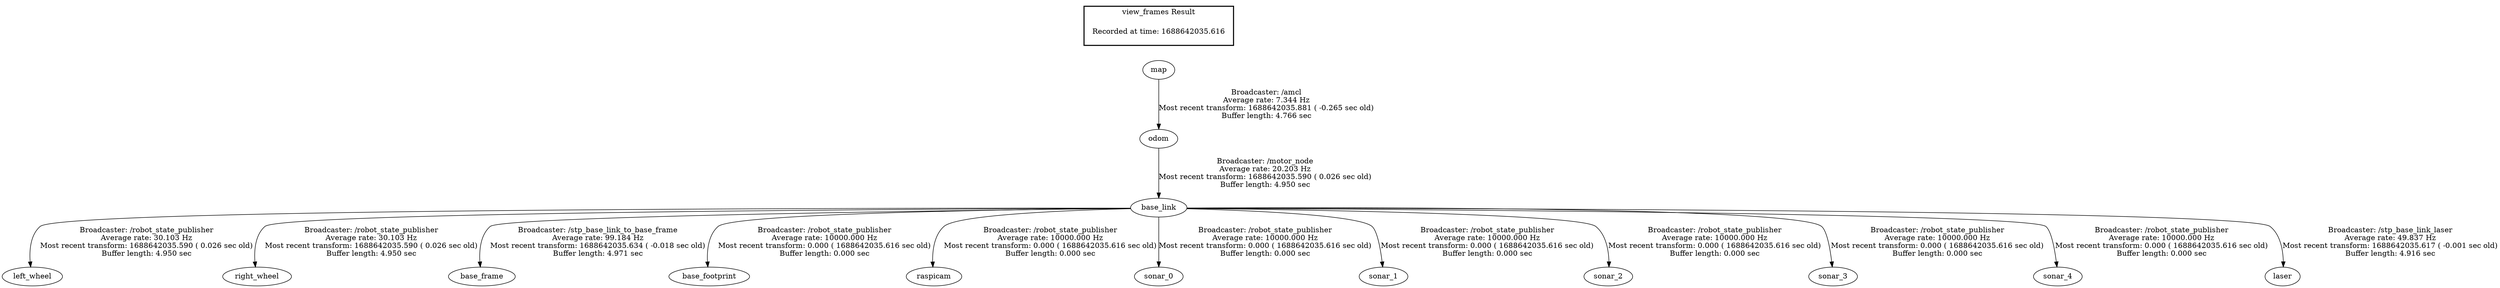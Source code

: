 digraph G {
"base_link" -> "left_wheel"[label="Broadcaster: /robot_state_publisher\nAverage rate: 30.103 Hz\nMost recent transform: 1688642035.590 ( 0.026 sec old)\nBuffer length: 4.950 sec\n"];
"odom" -> "base_link"[label="Broadcaster: /motor_node\nAverage rate: 20.203 Hz\nMost recent transform: 1688642035.590 ( 0.026 sec old)\nBuffer length: 4.950 sec\n"];
"base_link" -> "right_wheel"[label="Broadcaster: /robot_state_publisher\nAverage rate: 30.103 Hz\nMost recent transform: 1688642035.590 ( 0.026 sec old)\nBuffer length: 4.950 sec\n"];
"map" -> "odom"[label="Broadcaster: /amcl\nAverage rate: 7.344 Hz\nMost recent transform: 1688642035.881 ( -0.265 sec old)\nBuffer length: 4.766 sec\n"];
"base_link" -> "base_frame"[label="Broadcaster: /stp_base_link_to_base_frame\nAverage rate: 99.184 Hz\nMost recent transform: 1688642035.634 ( -0.018 sec old)\nBuffer length: 4.971 sec\n"];
"base_link" -> "base_footprint"[label="Broadcaster: /robot_state_publisher\nAverage rate: 10000.000 Hz\nMost recent transform: 0.000 ( 1688642035.616 sec old)\nBuffer length: 0.000 sec\n"];
"base_link" -> "raspicam"[label="Broadcaster: /robot_state_publisher\nAverage rate: 10000.000 Hz\nMost recent transform: 0.000 ( 1688642035.616 sec old)\nBuffer length: 0.000 sec\n"];
"base_link" -> "sonar_0"[label="Broadcaster: /robot_state_publisher\nAverage rate: 10000.000 Hz\nMost recent transform: 0.000 ( 1688642035.616 sec old)\nBuffer length: 0.000 sec\n"];
"base_link" -> "sonar_1"[label="Broadcaster: /robot_state_publisher\nAverage rate: 10000.000 Hz\nMost recent transform: 0.000 ( 1688642035.616 sec old)\nBuffer length: 0.000 sec\n"];
"base_link" -> "sonar_2"[label="Broadcaster: /robot_state_publisher\nAverage rate: 10000.000 Hz\nMost recent transform: 0.000 ( 1688642035.616 sec old)\nBuffer length: 0.000 sec\n"];
"base_link" -> "sonar_3"[label="Broadcaster: /robot_state_publisher\nAverage rate: 10000.000 Hz\nMost recent transform: 0.000 ( 1688642035.616 sec old)\nBuffer length: 0.000 sec\n"];
"base_link" -> "sonar_4"[label="Broadcaster: /robot_state_publisher\nAverage rate: 10000.000 Hz\nMost recent transform: 0.000 ( 1688642035.616 sec old)\nBuffer length: 0.000 sec\n"];
"base_link" -> "laser"[label="Broadcaster: /stp_base_link_laser\nAverage rate: 49.837 Hz\nMost recent transform: 1688642035.617 ( -0.001 sec old)\nBuffer length: 4.916 sec\n"];
edge [style=invis];
 subgraph cluster_legend { style=bold; color=black; label ="view_frames Result";
"Recorded at time: 1688642035.616"[ shape=plaintext ] ;
 }->"map";
}